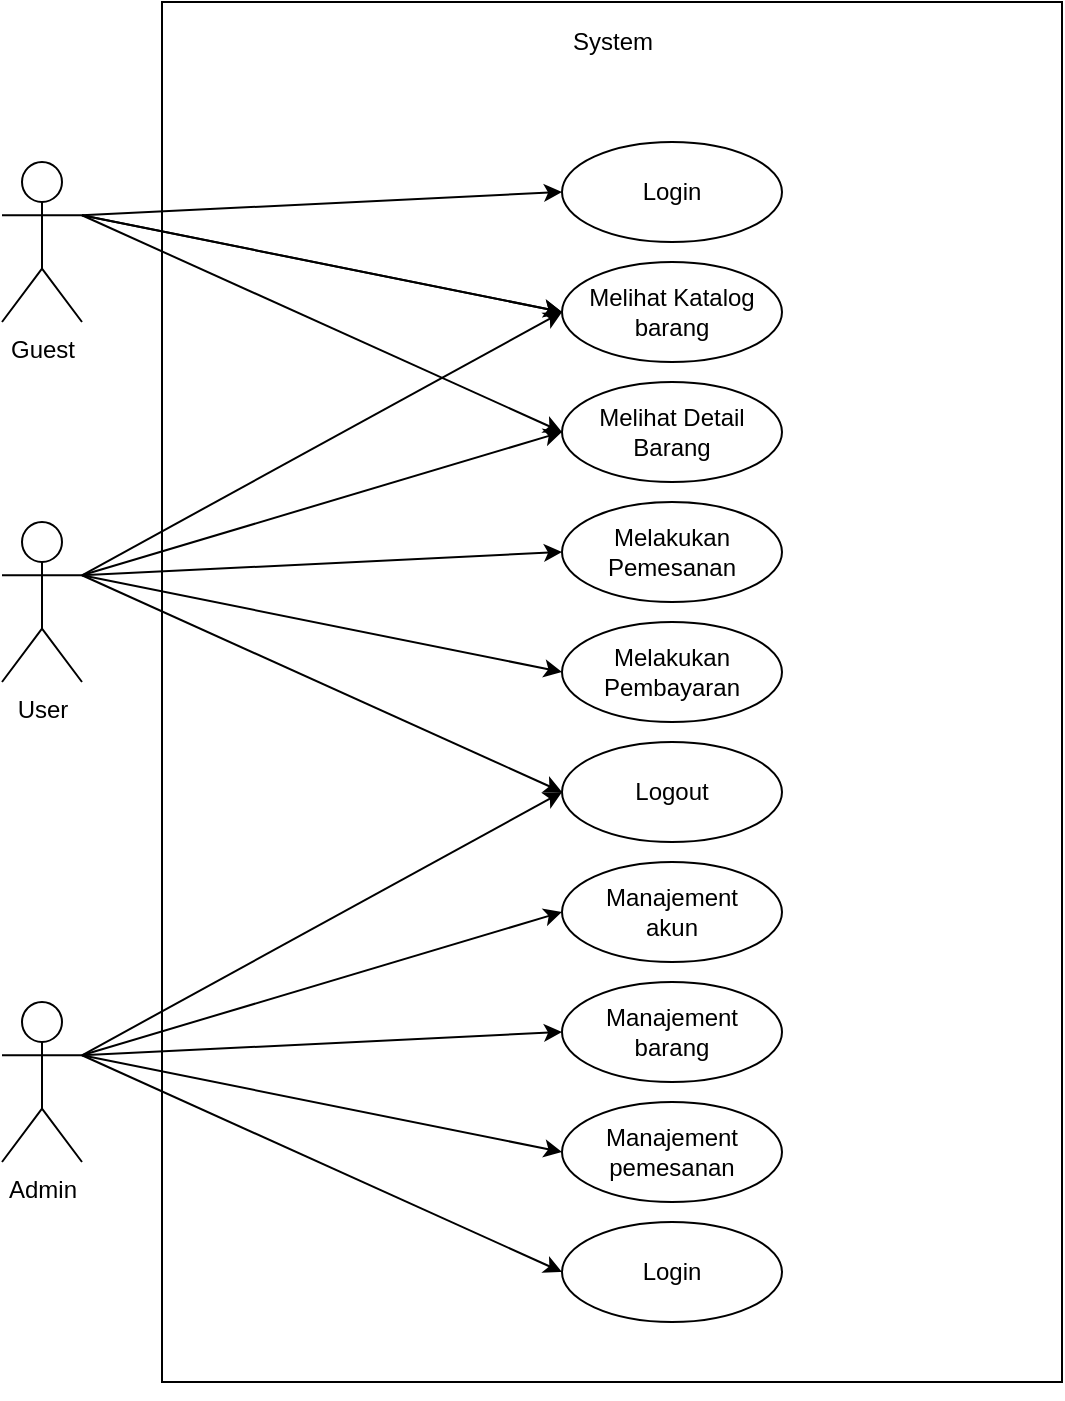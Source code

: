 <mxfile version="13.10.0" type="device"><diagram id="nttLP3ghg-IJhS5IHky3" name="Page-1"><mxGraphModel dx="1422" dy="794" grid="1" gridSize="10" guides="1" tooltips="1" connect="1" arrows="1" fold="1" page="1" pageScale="1" pageWidth="775" pageHeight="1400" math="0" shadow="0"><root><mxCell id="0"/><mxCell id="1" parent="0"/><mxCell id="Z3mLL9FeFfDokTSFtDDa-1" value="" style="rounded=0;whiteSpace=wrap;html=1;" parent="1" vertex="1"><mxGeometry x="120" y="70" width="450" height="690" as="geometry"/></mxCell><mxCell id="Z3mLL9FeFfDokTSFtDDa-31" style="edgeStyle=none;rounded=0;orthogonalLoop=1;jettySize=auto;html=1;exitX=1;exitY=0.333;exitDx=0;exitDy=0;exitPerimeter=0;entryX=0;entryY=0.5;entryDx=0;entryDy=0;" parent="1" source="Z3mLL9FeFfDokTSFtDDa-2" target="Z3mLL9FeFfDokTSFtDDa-18" edge="1"><mxGeometry relative="1" as="geometry"/></mxCell><mxCell id="Z3mLL9FeFfDokTSFtDDa-33" style="edgeStyle=none;rounded=0;orthogonalLoop=1;jettySize=auto;html=1;exitX=1;exitY=0.333;exitDx=0;exitDy=0;exitPerimeter=0;entryX=0;entryY=0.5;entryDx=0;entryDy=0;" parent="1" source="Z3mLL9FeFfDokTSFtDDa-2" target="J2Vb0lAUEzjX95i1Kg8e-70" edge="1"><mxGeometry relative="1" as="geometry"><mxPoint x="297.5" y="345" as="targetPoint"/></mxGeometry></mxCell><mxCell id="Z3mLL9FeFfDokTSFtDDa-35" style="edgeStyle=none;rounded=0;orthogonalLoop=1;jettySize=auto;html=1;exitX=1;exitY=0.333;exitDx=0;exitDy=0;exitPerimeter=0;entryX=0;entryY=0.5;entryDx=0;entryDy=0;" parent="1" source="Z3mLL9FeFfDokTSFtDDa-2" target="Z3mLL9FeFfDokTSFtDDa-28" edge="1"><mxGeometry relative="1" as="geometry"/></mxCell><mxCell id="Z3mLL9FeFfDokTSFtDDa-2" value="User" style="shape=umlActor;verticalLabelPosition=bottom;verticalAlign=top;html=1;outlineConnect=0;" parent="1" vertex="1"><mxGeometry x="40" y="330" width="40" height="80" as="geometry"/></mxCell><mxCell id="Z3mLL9FeFfDokTSFtDDa-17" value="Login" style="ellipse;whiteSpace=wrap;html=1;" parent="1" vertex="1"><mxGeometry x="320" y="140" width="110" height="50" as="geometry"/></mxCell><mxCell id="Z3mLL9FeFfDokTSFtDDa-18" value="Logout" style="ellipse;whiteSpace=wrap;html=1;" parent="1" vertex="1"><mxGeometry x="320" y="440" width="110" height="50" as="geometry"/></mxCell><mxCell id="Z3mLL9FeFfDokTSFtDDa-28" value="Melakukan Pembayaran" style="ellipse;whiteSpace=wrap;html=1;" parent="1" vertex="1"><mxGeometry x="320" y="380" width="110" height="50" as="geometry"/></mxCell><mxCell id="Z3mLL9FeFfDokTSFtDDa-51" value="System" style="text;html=1;align=center;verticalAlign=middle;resizable=0;points=[];autosize=1;" parent="1" vertex="1"><mxGeometry x="315" y="80" width="60" height="20" as="geometry"/></mxCell><mxCell id="J2Vb0lAUEzjX95i1Kg8e-1" value="Guest" style="shape=umlActor;verticalLabelPosition=bottom;verticalAlign=top;html=1;outlineConnect=0;" parent="1" vertex="1"><mxGeometry x="40" y="150" width="40" height="80" as="geometry"/></mxCell><mxCell id="J2Vb0lAUEzjX95i1Kg8e-3" value="Melihat Katalog barang" style="ellipse;whiteSpace=wrap;html=1;" parent="1" vertex="1"><mxGeometry x="320" y="200" width="110" height="50" as="geometry"/></mxCell><mxCell id="J2Vb0lAUEzjX95i1Kg8e-4" value="Melihat Detail Barang" style="ellipse;whiteSpace=wrap;html=1;" parent="1" vertex="1"><mxGeometry x="320" y="260" width="110" height="50" as="geometry"/></mxCell><mxCell id="J2Vb0lAUEzjX95i1Kg8e-58" value="" style="endArrow=classic;html=1;exitX=1;exitY=0.333;exitDx=0;exitDy=0;exitPerimeter=0;entryX=0;entryY=0.5;entryDx=0;entryDy=0;" parent="1" source="Z3mLL9FeFfDokTSFtDDa-2" target="J2Vb0lAUEzjX95i1Kg8e-4" edge="1"><mxGeometry width="50" height="50" relative="1" as="geometry"><mxPoint x="60" y="370" as="sourcePoint"/><mxPoint x="110" y="320" as="targetPoint"/></mxGeometry></mxCell><mxCell id="J2Vb0lAUEzjX95i1Kg8e-59" value="" style="endArrow=classic;html=1;exitX=1;exitY=0.333;exitDx=0;exitDy=0;exitPerimeter=0;entryX=0;entryY=0.5;entryDx=0;entryDy=0;" parent="1" source="Z3mLL9FeFfDokTSFtDDa-2" target="J2Vb0lAUEzjX95i1Kg8e-3" edge="1"><mxGeometry width="50" height="50" relative="1" as="geometry"><mxPoint x="30" y="360" as="sourcePoint"/><mxPoint x="80" y="310" as="targetPoint"/></mxGeometry></mxCell><mxCell id="J2Vb0lAUEzjX95i1Kg8e-60" value="" style="endArrow=classic;html=1;entryX=0;entryY=0.5;entryDx=0;entryDy=0;exitX=1;exitY=0.333;exitDx=0;exitDy=0;exitPerimeter=0;" parent="1" source="J2Vb0lAUEzjX95i1Kg8e-1" target="Z3mLL9FeFfDokTSFtDDa-17" edge="1"><mxGeometry width="50" height="50" relative="1" as="geometry"><mxPoint x="50" y="320" as="sourcePoint"/><mxPoint x="100" y="270" as="targetPoint"/></mxGeometry></mxCell><mxCell id="J2Vb0lAUEzjX95i1Kg8e-62" value="" style="endArrow=classic;html=1;entryX=0;entryY=0.5;entryDx=0;entryDy=0;exitX=1;exitY=0.333;exitDx=0;exitDy=0;exitPerimeter=0;" parent="1" source="J2Vb0lAUEzjX95i1Kg8e-1" target="J2Vb0lAUEzjX95i1Kg8e-3" edge="1"><mxGeometry width="50" height="50" relative="1" as="geometry"><mxPoint x="50" y="310" as="sourcePoint"/><mxPoint x="100" y="260" as="targetPoint"/></mxGeometry></mxCell><mxCell id="J2Vb0lAUEzjX95i1Kg8e-63" value="" style="endArrow=classic;html=1;entryX=0;entryY=0.5;entryDx=0;entryDy=0;exitX=1;exitY=0.333;exitDx=0;exitDy=0;exitPerimeter=0;" parent="1" source="J2Vb0lAUEzjX95i1Kg8e-1" target="J2Vb0lAUEzjX95i1Kg8e-3" edge="1"><mxGeometry width="50" height="50" relative="1" as="geometry"><mxPoint x="-10" y="330" as="sourcePoint"/><mxPoint x="40" y="280" as="targetPoint"/></mxGeometry></mxCell><mxCell id="J2Vb0lAUEzjX95i1Kg8e-64" value="" style="endArrow=classic;html=1;entryX=0;entryY=0.5;entryDx=0;entryDy=0;exitX=1;exitY=0.333;exitDx=0;exitDy=0;exitPerimeter=0;" parent="1" source="J2Vb0lAUEzjX95i1Kg8e-1" target="J2Vb0lAUEzjX95i1Kg8e-4" edge="1"><mxGeometry width="50" height="50" relative="1" as="geometry"><mxPoint x="30" y="320" as="sourcePoint"/><mxPoint x="80" y="270" as="targetPoint"/></mxGeometry></mxCell><mxCell id="J2Vb0lAUEzjX95i1Kg8e-70" value="Melakukan Pemesanan" style="ellipse;whiteSpace=wrap;html=1;" parent="1" vertex="1"><mxGeometry x="320" y="320" width="110" height="50" as="geometry"/></mxCell><mxCell id="J2Vb0lAUEzjX95i1Kg8e-71" value="Manajement&lt;br&gt;akun" style="ellipse;whiteSpace=wrap;html=1;" parent="1" vertex="1"><mxGeometry x="320" y="500" width="110" height="50" as="geometry"/></mxCell><mxCell id="J2Vb0lAUEzjX95i1Kg8e-72" value="Manajement&lt;br&gt;barang" style="ellipse;whiteSpace=wrap;html=1;" parent="1" vertex="1"><mxGeometry x="320" y="560" width="110" height="50" as="geometry"/></mxCell><mxCell id="J2Vb0lAUEzjX95i1Kg8e-73" value="Manajement&lt;br&gt;pemesanan" style="ellipse;whiteSpace=wrap;html=1;" parent="1" vertex="1"><mxGeometry x="320" y="620" width="110" height="50" as="geometry"/></mxCell><mxCell id="J2Vb0lAUEzjX95i1Kg8e-74" value="Admin" style="shape=umlActor;verticalLabelPosition=bottom;verticalAlign=top;html=1;outlineConnect=0;" parent="1" vertex="1"><mxGeometry x="40" y="570" width="40" height="80" as="geometry"/></mxCell><mxCell id="J2Vb0lAUEzjX95i1Kg8e-75" value="" style="endArrow=classic;html=1;entryX=0;entryY=0.5;entryDx=0;entryDy=0;exitX=1;exitY=0.333;exitDx=0;exitDy=0;exitPerimeter=0;" parent="1" source="J2Vb0lAUEzjX95i1Kg8e-74" target="Z3mLL9FeFfDokTSFtDDa-18" edge="1"><mxGeometry width="50" height="50" relative="1" as="geometry"><mxPoint x="160" y="680" as="sourcePoint"/><mxPoint x="210" y="630" as="targetPoint"/></mxGeometry></mxCell><mxCell id="J2Vb0lAUEzjX95i1Kg8e-76" value="" style="endArrow=classic;html=1;entryX=0;entryY=0.5;entryDx=0;entryDy=0;exitX=1;exitY=0.333;exitDx=0;exitDy=0;exitPerimeter=0;" parent="1" source="J2Vb0lAUEzjX95i1Kg8e-74" target="J2Vb0lAUEzjX95i1Kg8e-71" edge="1"><mxGeometry width="50" height="50" relative="1" as="geometry"><mxPoint x="50" y="790" as="sourcePoint"/><mxPoint x="100" y="740" as="targetPoint"/></mxGeometry></mxCell><mxCell id="J2Vb0lAUEzjX95i1Kg8e-77" value="" style="endArrow=classic;html=1;entryX=0;entryY=0.5;entryDx=0;entryDy=0;exitX=1;exitY=0.333;exitDx=0;exitDy=0;exitPerimeter=0;" parent="1" source="J2Vb0lAUEzjX95i1Kg8e-74" target="J2Vb0lAUEzjX95i1Kg8e-72" edge="1"><mxGeometry width="50" height="50" relative="1" as="geometry"><mxPoint x="50" y="800" as="sourcePoint"/><mxPoint x="100" y="750" as="targetPoint"/></mxGeometry></mxCell><mxCell id="J2Vb0lAUEzjX95i1Kg8e-78" value="" style="endArrow=classic;html=1;entryX=0;entryY=0.5;entryDx=0;entryDy=0;exitX=1;exitY=0.333;exitDx=0;exitDy=0;exitPerimeter=0;" parent="1" source="J2Vb0lAUEzjX95i1Kg8e-74" target="J2Vb0lAUEzjX95i1Kg8e-73" edge="1"><mxGeometry width="50" height="50" relative="1" as="geometry"><mxPoint x="40" y="800" as="sourcePoint"/><mxPoint x="90" y="750" as="targetPoint"/></mxGeometry></mxCell><mxCell id="J2Vb0lAUEzjX95i1Kg8e-79" style="edgeStyle=orthogonalEdgeStyle;rounded=0;orthogonalLoop=1;jettySize=auto;html=1;exitX=0.5;exitY=1;exitDx=0;exitDy=0;" parent="1" source="Z3mLL9FeFfDokTSFtDDa-1" target="Z3mLL9FeFfDokTSFtDDa-1" edge="1"><mxGeometry relative="1" as="geometry"/></mxCell><mxCell id="rG2epTgUDXE6yqYZwOiK-1" value="Login" style="ellipse;whiteSpace=wrap;html=1;" parent="1" vertex="1"><mxGeometry x="320" y="680" width="110" height="50" as="geometry"/></mxCell><mxCell id="rG2epTgUDXE6yqYZwOiK-2" value="" style="endArrow=classic;html=1;entryX=0;entryY=0.5;entryDx=0;entryDy=0;exitX=1;exitY=0.333;exitDx=0;exitDy=0;exitPerimeter=0;" parent="1" source="J2Vb0lAUEzjX95i1Kg8e-74" target="rG2epTgUDXE6yqYZwOiK-1" edge="1"><mxGeometry width="50" height="50" relative="1" as="geometry"><mxPoint x="50" y="820" as="sourcePoint"/><mxPoint x="100" y="770" as="targetPoint"/></mxGeometry></mxCell></root></mxGraphModel></diagram></mxfile>
